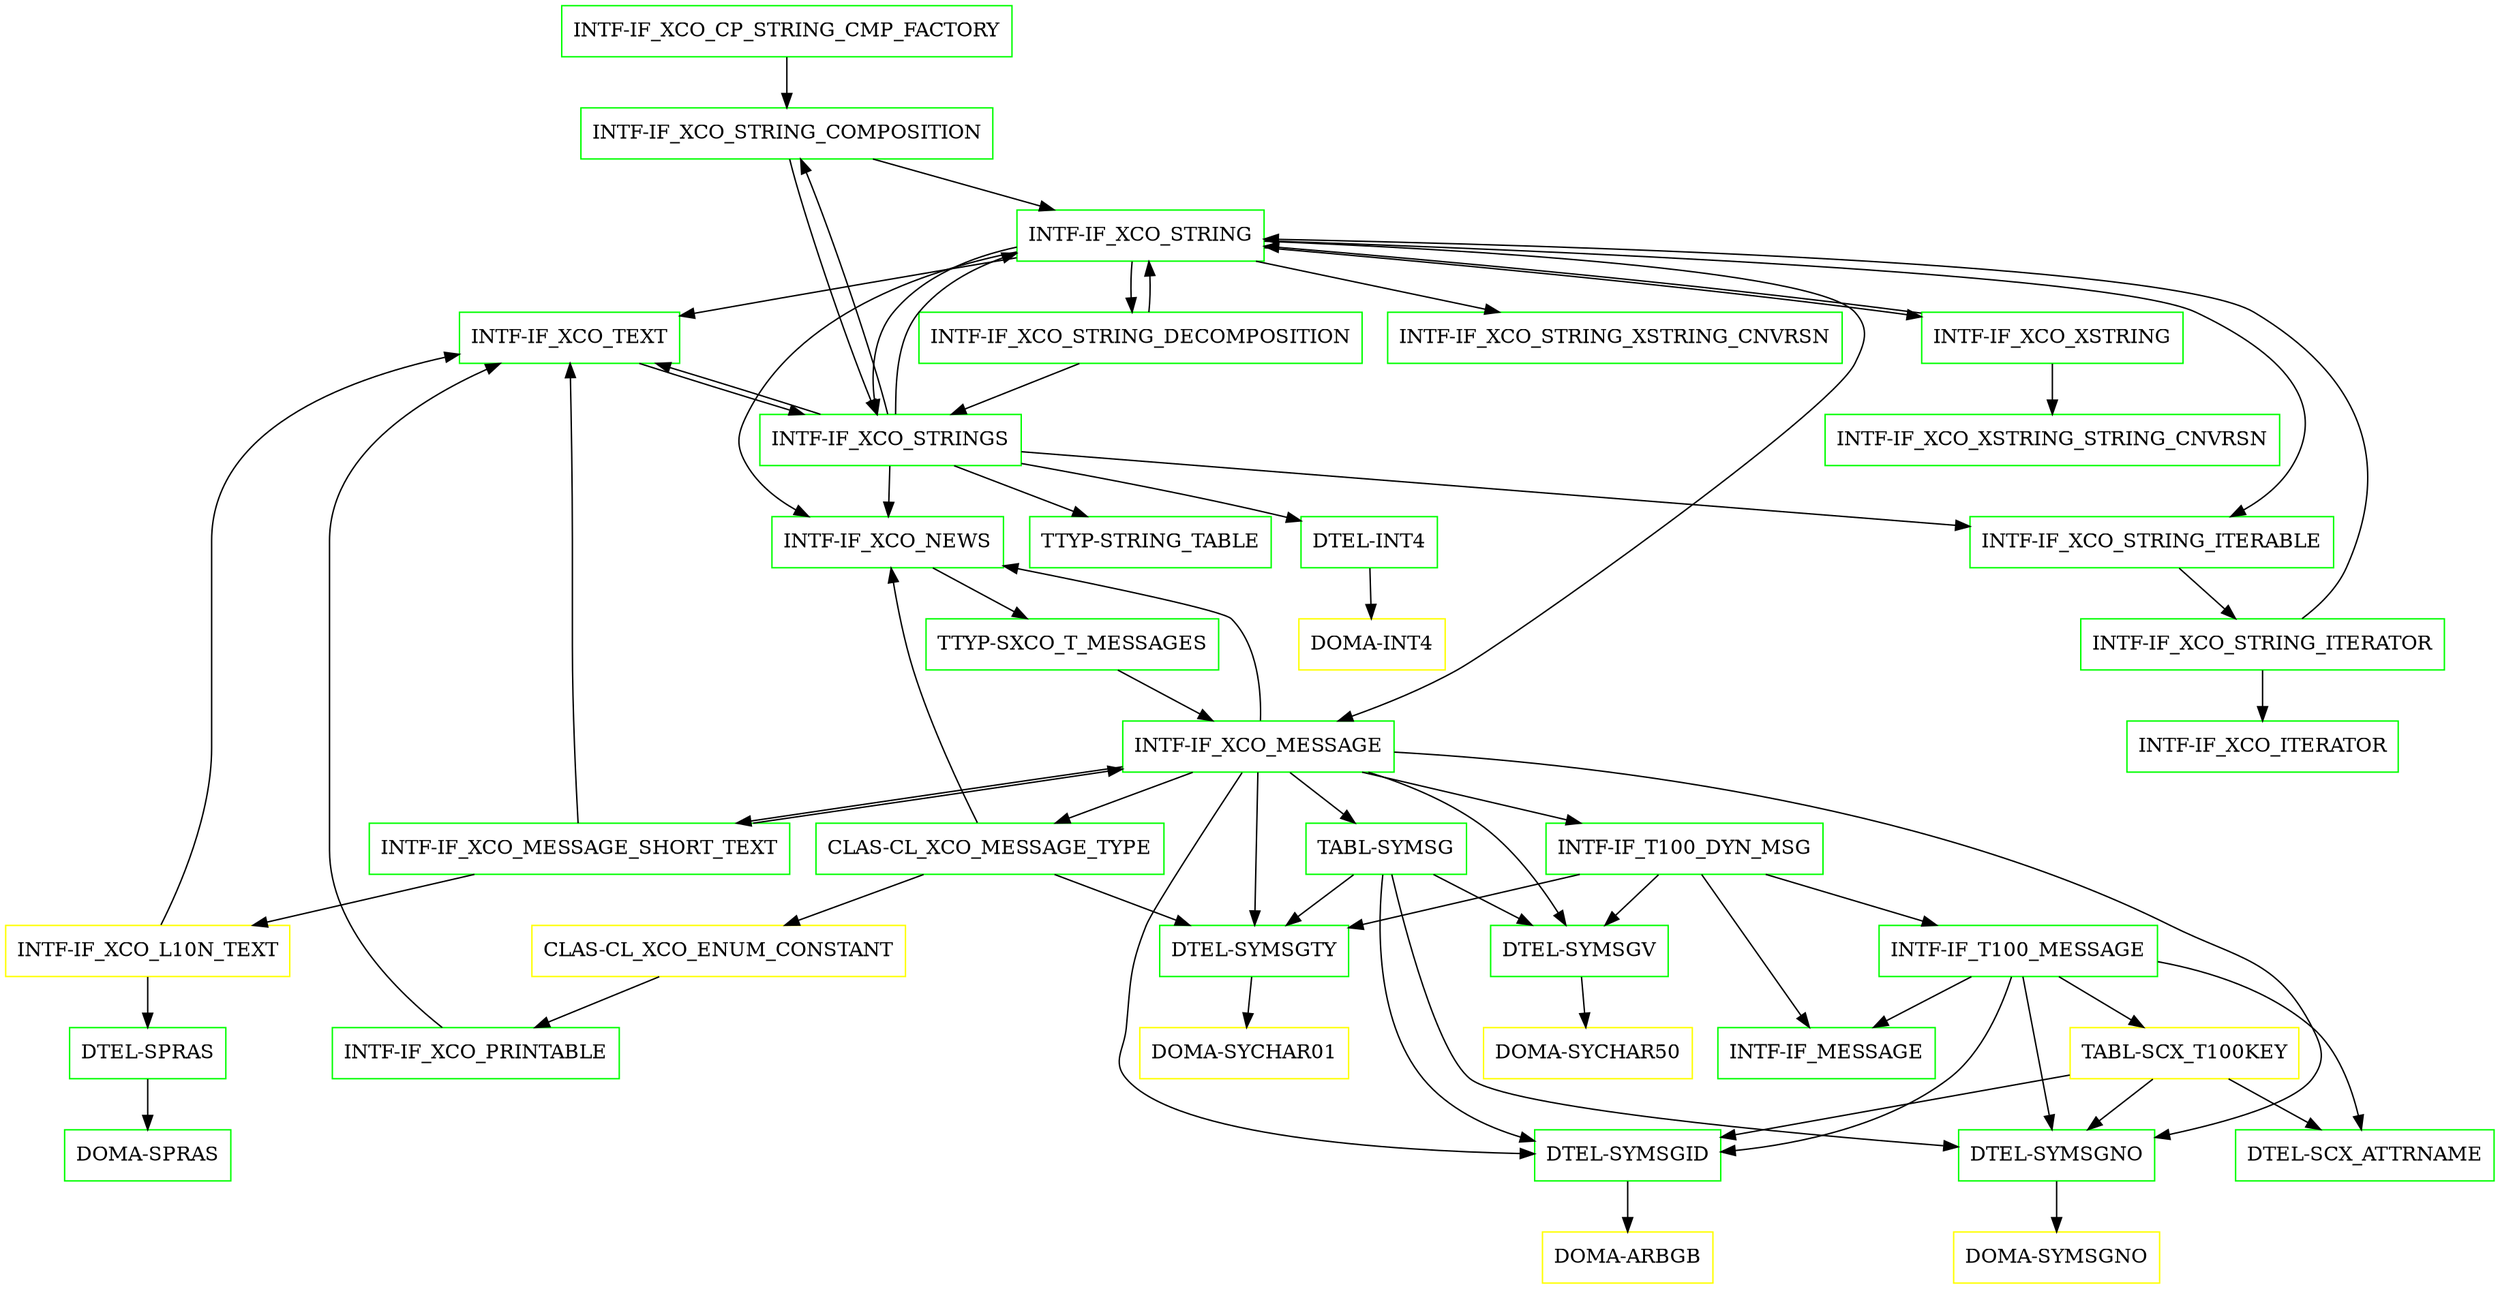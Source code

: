 digraph G {
  "INTF-IF_XCO_CP_STRING_CMP_FACTORY" [shape=box,color=green];
  "INTF-IF_XCO_STRING_COMPOSITION" [shape=box,color=green,URL="./INTF_IF_XCO_STRING_COMPOSITION.html"];
  "INTF-IF_XCO_STRING" [shape=box,color=green,URL="./INTF_IF_XCO_STRING.html"];
  "INTF-IF_XCO_STRING_ITERABLE" [shape=box,color=green,URL="./INTF_IF_XCO_STRING_ITERABLE.html"];
  "INTF-IF_XCO_STRING_ITERATOR" [shape=box,color=green,URL="./INTF_IF_XCO_STRING_ITERATOR.html"];
  "INTF-IF_XCO_ITERATOR" [shape=box,color=green,URL="./INTF_IF_XCO_ITERATOR.html"];
  "INTF-IF_XCO_TEXT" [shape=box,color=green,URL="./INTF_IF_XCO_TEXT.html"];
  "INTF-IF_XCO_STRINGS" [shape=box,color=green,URL="./INTF_IF_XCO_STRINGS.html"];
  "INTF-IF_XCO_NEWS" [shape=box,color=green,URL="./INTF_IF_XCO_NEWS.html"];
  "TTYP-SXCO_T_MESSAGES" [shape=box,color=green,URL="./TTYP_SXCO_T_MESSAGES.html"];
  "INTF-IF_XCO_MESSAGE" [shape=box,color=green,URL="./INTF_IF_XCO_MESSAGE.html"];
  "INTF-IF_T100_DYN_MSG" [shape=box,color=green,URL="./INTF_IF_T100_DYN_MSG.html"];
  "INTF-IF_T100_MESSAGE" [shape=box,color=green,URL="./INTF_IF_T100_MESSAGE.html"];
  "INTF-IF_MESSAGE" [shape=box,color=green,URL="./INTF_IF_MESSAGE.html"];
  "TABL-SCX_T100KEY" [shape=box,color=yellow,URL="./TABL_SCX_T100KEY.html"];
  "DTEL-SCX_ATTRNAME" [shape=box,color=green,URL="./DTEL_SCX_ATTRNAME.html"];
  "DTEL-SYMSGNO" [shape=box,color=green,URL="./DTEL_SYMSGNO.html"];
  "DOMA-SYMSGNO" [shape=box,color=yellow,URL="./DOMA_SYMSGNO.html"];
  "DTEL-SYMSGID" [shape=box,color=green,URL="./DTEL_SYMSGID.html"];
  "DOMA-ARBGB" [shape=box,color=yellow,URL="./DOMA_ARBGB.html"];
  "DTEL-SYMSGTY" [shape=box,color=green,URL="./DTEL_SYMSGTY.html"];
  "DOMA-SYCHAR01" [shape=box,color=yellow,URL="./DOMA_SYCHAR01.html"];
  "DTEL-SYMSGV" [shape=box,color=green,URL="./DTEL_SYMSGV.html"];
  "DOMA-SYCHAR50" [shape=box,color=yellow,URL="./DOMA_SYCHAR50.html"];
  "INTF-IF_XCO_MESSAGE_SHORT_TEXT" [shape=box,color=green,URL="./INTF_IF_XCO_MESSAGE_SHORT_TEXT.html"];
  "INTF-IF_XCO_L10N_TEXT" [shape=box,color=yellow,URL="./INTF_IF_XCO_L10N_TEXT.html"];
  "DTEL-SPRAS" [shape=box,color=green,URL="./DTEL_SPRAS.html"];
  "DOMA-SPRAS" [shape=box,color=green,URL="./DOMA_SPRAS.html"];
  "CLAS-CL_XCO_MESSAGE_TYPE" [shape=box,color=green,URL="./CLAS_CL_XCO_MESSAGE_TYPE.html"];
  "CLAS-CL_XCO_ENUM_CONSTANT" [shape=box,color=yellow,URL="./CLAS_CL_XCO_ENUM_CONSTANT.html"];
  "INTF-IF_XCO_PRINTABLE" [shape=box,color=green,URL="./INTF_IF_XCO_PRINTABLE.html"];
  "TABL-SYMSG" [shape=box,color=green,URL="./TABL_SYMSG.html"];
  "TTYP-STRING_TABLE" [shape=box,color=green,URL="./TTYP_STRING_TABLE.html"];
  "DTEL-INT4" [shape=box,color=green,URL="./DTEL_INT4.html"];
  "DOMA-INT4" [shape=box,color=yellow,URL="./DOMA_INT4.html"];
  "INTF-IF_XCO_XSTRING" [shape=box,color=green,URL="./INTF_IF_XCO_XSTRING.html"];
  "INTF-IF_XCO_XSTRING_STRING_CNVRSN" [shape=box,color=green,URL="./INTF_IF_XCO_XSTRING_STRING_CNVRSN.html"];
  "INTF-IF_XCO_STRING_XSTRING_CNVRSN" [shape=box,color=green,URL="./INTF_IF_XCO_STRING_XSTRING_CNVRSN.html"];
  "INTF-IF_XCO_STRING_DECOMPOSITION" [shape=box,color=green,URL="./INTF_IF_XCO_STRING_DECOMPOSITION.html"];
  "INTF-IF_XCO_CP_STRING_CMP_FACTORY" -> "INTF-IF_XCO_STRING_COMPOSITION";
  "INTF-IF_XCO_STRING_COMPOSITION" -> "INTF-IF_XCO_STRINGS";
  "INTF-IF_XCO_STRING_COMPOSITION" -> "INTF-IF_XCO_STRING";
  "INTF-IF_XCO_STRING" -> "INTF-IF_XCO_STRINGS";
  "INTF-IF_XCO_STRING" -> "INTF-IF_XCO_STRING_DECOMPOSITION";
  "INTF-IF_XCO_STRING" -> "INTF-IF_XCO_MESSAGE";
  "INTF-IF_XCO_STRING" -> "INTF-IF_XCO_STRING_XSTRING_CNVRSN";
  "INTF-IF_XCO_STRING" -> "INTF-IF_XCO_XSTRING";
  "INTF-IF_XCO_STRING" -> "INTF-IF_XCO_NEWS";
  "INTF-IF_XCO_STRING" -> "INTF-IF_XCO_TEXT";
  "INTF-IF_XCO_STRING" -> "INTF-IF_XCO_STRING_ITERABLE";
  "INTF-IF_XCO_STRING_ITERABLE" -> "INTF-IF_XCO_STRING_ITERATOR";
  "INTF-IF_XCO_STRING_ITERATOR" -> "INTF-IF_XCO_STRING";
  "INTF-IF_XCO_STRING_ITERATOR" -> "INTF-IF_XCO_ITERATOR";
  "INTF-IF_XCO_TEXT" -> "INTF-IF_XCO_STRINGS";
  "INTF-IF_XCO_STRINGS" -> "DTEL-INT4";
  "INTF-IF_XCO_STRINGS" -> "TTYP-STRING_TABLE";
  "INTF-IF_XCO_STRINGS" -> "INTF-IF_XCO_STRING";
  "INTF-IF_XCO_STRINGS" -> "INTF-IF_XCO_STRING_COMPOSITION";
  "INTF-IF_XCO_STRINGS" -> "INTF-IF_XCO_NEWS";
  "INTF-IF_XCO_STRINGS" -> "INTF-IF_XCO_TEXT";
  "INTF-IF_XCO_STRINGS" -> "INTF-IF_XCO_STRING_ITERABLE";
  "INTF-IF_XCO_NEWS" -> "TTYP-SXCO_T_MESSAGES";
  "TTYP-SXCO_T_MESSAGES" -> "INTF-IF_XCO_MESSAGE";
  "INTF-IF_XCO_MESSAGE" -> "TABL-SYMSG";
  "INTF-IF_XCO_MESSAGE" -> "DTEL-SYMSGTY";
  "INTF-IF_XCO_MESSAGE" -> "DTEL-SYMSGID";
  "INTF-IF_XCO_MESSAGE" -> "DTEL-SYMSGNO";
  "INTF-IF_XCO_MESSAGE" -> "DTEL-SYMSGV";
  "INTF-IF_XCO_MESSAGE" -> "CLAS-CL_XCO_MESSAGE_TYPE";
  "INTF-IF_XCO_MESSAGE" -> "INTF-IF_XCO_MESSAGE_SHORT_TEXT";
  "INTF-IF_XCO_MESSAGE" -> "INTF-IF_T100_DYN_MSG";
  "INTF-IF_XCO_MESSAGE" -> "INTF-IF_XCO_NEWS";
  "INTF-IF_T100_DYN_MSG" -> "DTEL-SYMSGV";
  "INTF-IF_T100_DYN_MSG" -> "DTEL-SYMSGTY";
  "INTF-IF_T100_DYN_MSG" -> "INTF-IF_MESSAGE";
  "INTF-IF_T100_DYN_MSG" -> "INTF-IF_T100_MESSAGE";
  "INTF-IF_T100_MESSAGE" -> "DTEL-SYMSGID";
  "INTF-IF_T100_MESSAGE" -> "DTEL-SYMSGNO";
  "INTF-IF_T100_MESSAGE" -> "DTEL-SCX_ATTRNAME";
  "INTF-IF_T100_MESSAGE" -> "TABL-SCX_T100KEY";
  "INTF-IF_T100_MESSAGE" -> "INTF-IF_MESSAGE";
  "TABL-SCX_T100KEY" -> "DTEL-SYMSGID";
  "TABL-SCX_T100KEY" -> "DTEL-SYMSGNO";
  "TABL-SCX_T100KEY" -> "DTEL-SCX_ATTRNAME";
  "DTEL-SYMSGNO" -> "DOMA-SYMSGNO";
  "DTEL-SYMSGID" -> "DOMA-ARBGB";
  "DTEL-SYMSGTY" -> "DOMA-SYCHAR01";
  "DTEL-SYMSGV" -> "DOMA-SYCHAR50";
  "INTF-IF_XCO_MESSAGE_SHORT_TEXT" -> "INTF-IF_XCO_MESSAGE";
  "INTF-IF_XCO_MESSAGE_SHORT_TEXT" -> "INTF-IF_XCO_TEXT";
  "INTF-IF_XCO_MESSAGE_SHORT_TEXT" -> "INTF-IF_XCO_L10N_TEXT";
  "INTF-IF_XCO_L10N_TEXT" -> "DTEL-SPRAS";
  "INTF-IF_XCO_L10N_TEXT" -> "INTF-IF_XCO_TEXT";
  "DTEL-SPRAS" -> "DOMA-SPRAS";
  "CLAS-CL_XCO_MESSAGE_TYPE" -> "DTEL-SYMSGTY";
  "CLAS-CL_XCO_MESSAGE_TYPE" -> "CLAS-CL_XCO_ENUM_CONSTANT";
  "CLAS-CL_XCO_MESSAGE_TYPE" -> "INTF-IF_XCO_NEWS";
  "CLAS-CL_XCO_ENUM_CONSTANT" -> "INTF-IF_XCO_PRINTABLE";
  "INTF-IF_XCO_PRINTABLE" -> "INTF-IF_XCO_TEXT";
  "TABL-SYMSG" -> "DTEL-SYMSGTY";
  "TABL-SYMSG" -> "DTEL-SYMSGID";
  "TABL-SYMSG" -> "DTEL-SYMSGNO";
  "TABL-SYMSG" -> "DTEL-SYMSGV";
  "DTEL-INT4" -> "DOMA-INT4";
  "INTF-IF_XCO_XSTRING" -> "INTF-IF_XCO_XSTRING_STRING_CNVRSN";
  "INTF-IF_XCO_XSTRING" -> "INTF-IF_XCO_STRING";
  "INTF-IF_XCO_STRING_DECOMPOSITION" -> "INTF-IF_XCO_STRING";
  "INTF-IF_XCO_STRING_DECOMPOSITION" -> "INTF-IF_XCO_STRINGS";
}

